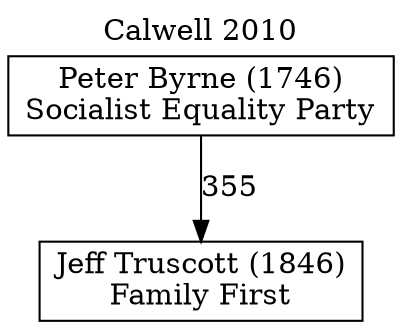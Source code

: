 // House preference flow
digraph "Jeff Truscott (1846)_Calwell_2010" {
	graph [label="Calwell 2010" labelloc=t mclimit=10]
	node [shape=box]
	"Jeff Truscott (1846)" [label="Jeff Truscott (1846)
Family First"]
	"Peter Byrne (1746)" [label="Peter Byrne (1746)
Socialist Equality Party"]
	"Peter Byrne (1746)" -> "Jeff Truscott (1846)" [label=355]
}
